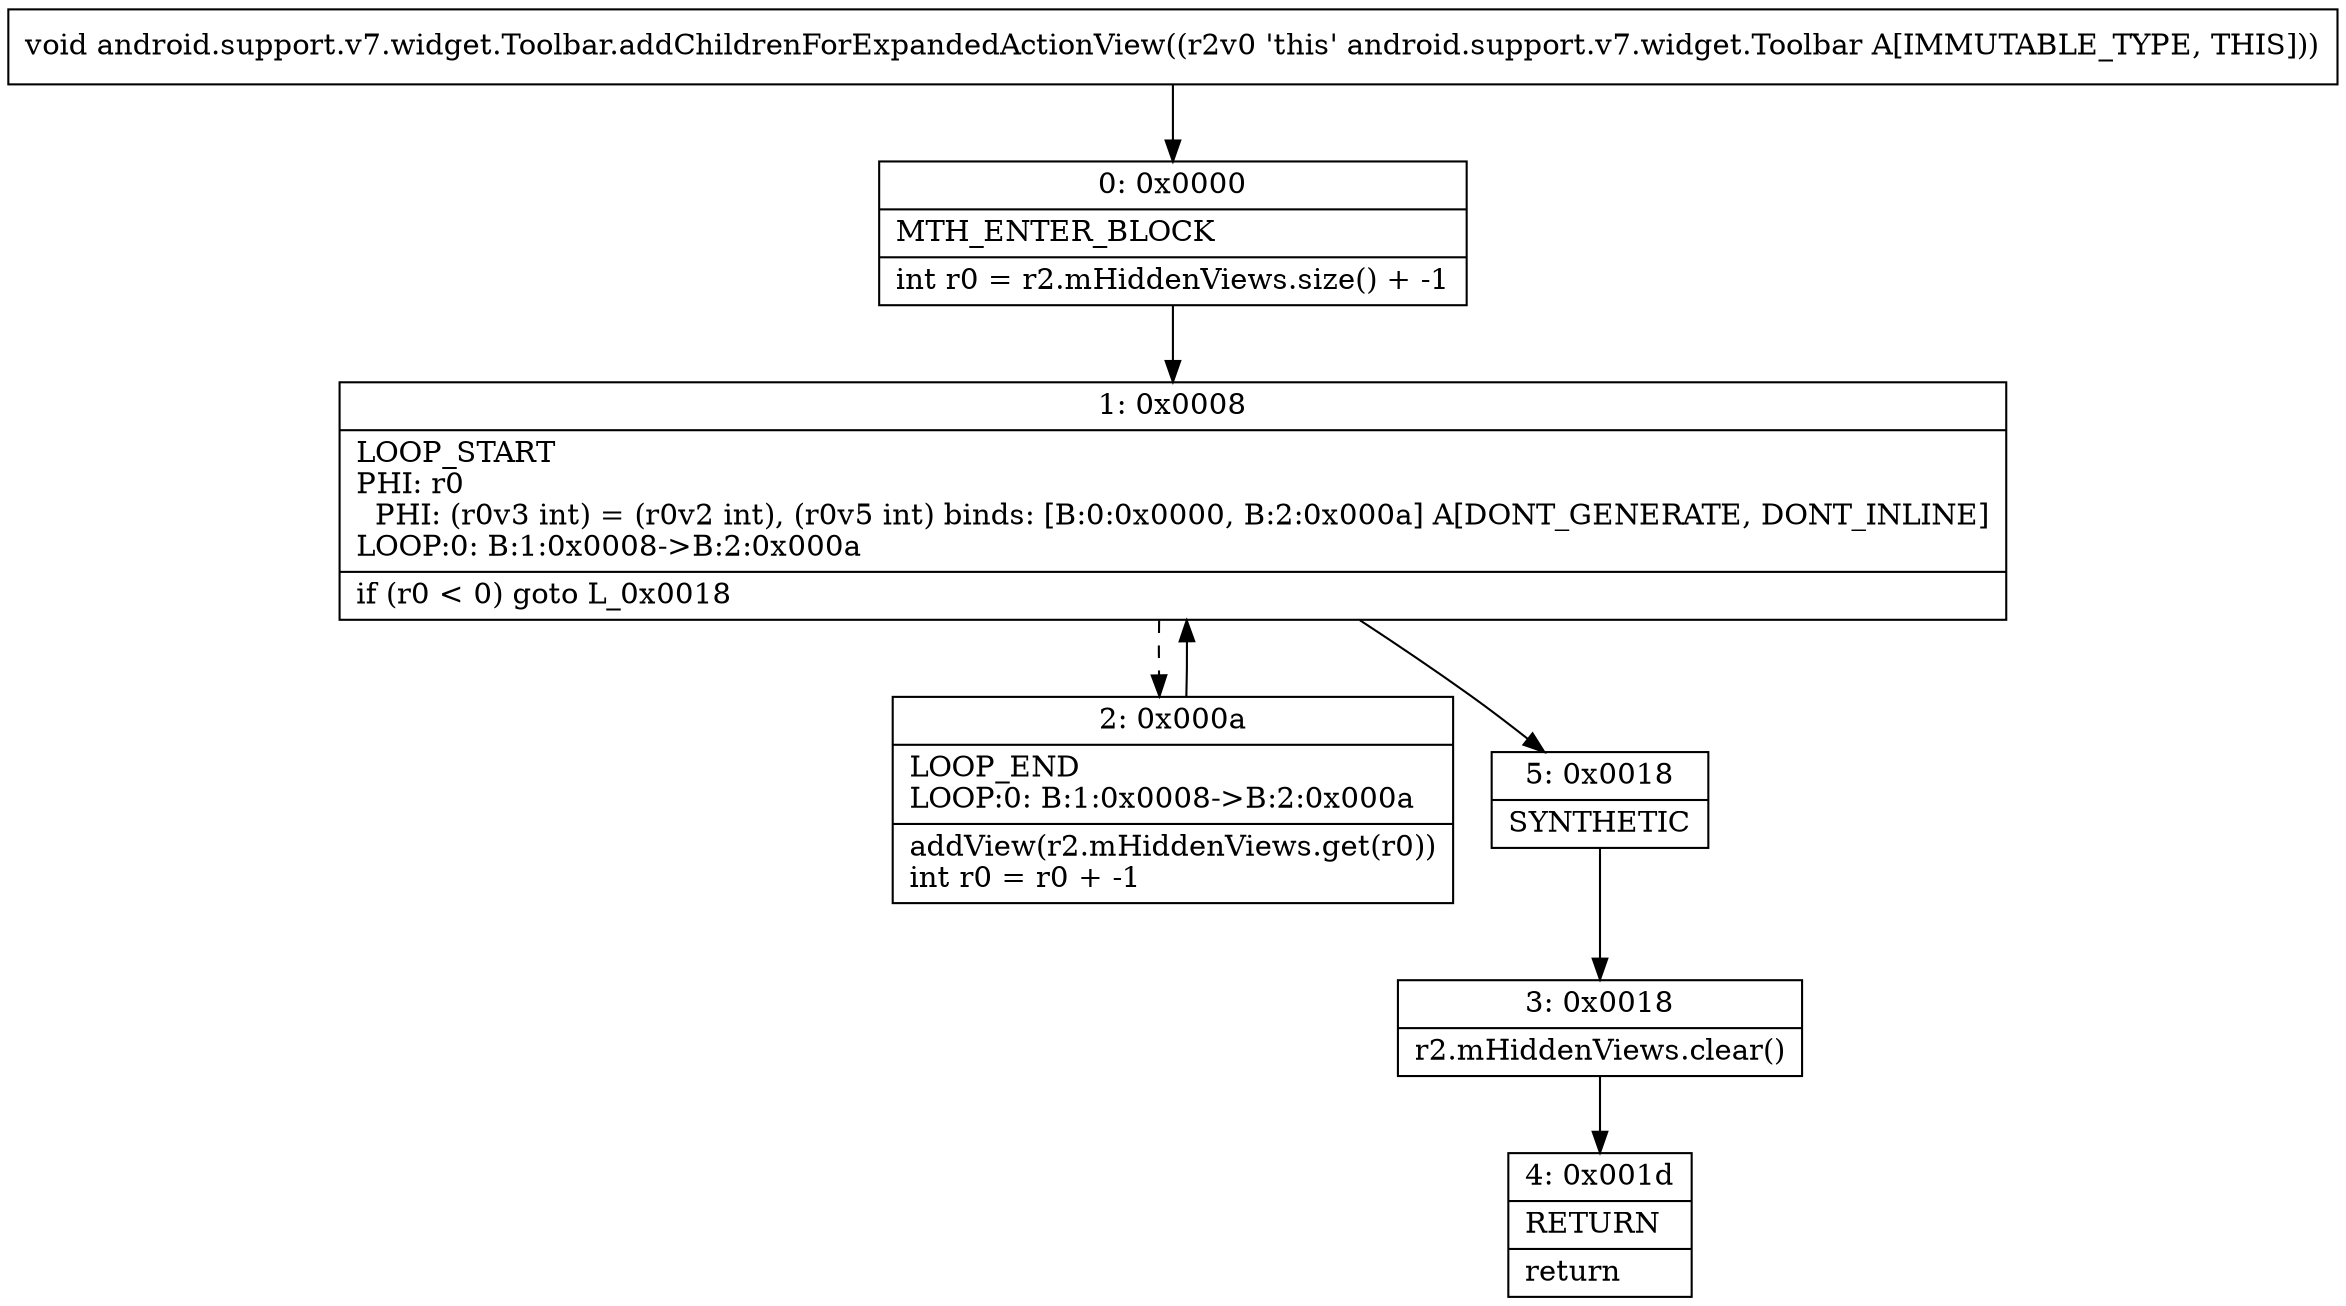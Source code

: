 digraph "CFG forandroid.support.v7.widget.Toolbar.addChildrenForExpandedActionView()V" {
Node_0 [shape=record,label="{0\:\ 0x0000|MTH_ENTER_BLOCK\l|int r0 = r2.mHiddenViews.size() + \-1\l}"];
Node_1 [shape=record,label="{1\:\ 0x0008|LOOP_START\lPHI: r0 \l  PHI: (r0v3 int) = (r0v2 int), (r0v5 int) binds: [B:0:0x0000, B:2:0x000a] A[DONT_GENERATE, DONT_INLINE]\lLOOP:0: B:1:0x0008\-\>B:2:0x000a\l|if (r0 \< 0) goto L_0x0018\l}"];
Node_2 [shape=record,label="{2\:\ 0x000a|LOOP_END\lLOOP:0: B:1:0x0008\-\>B:2:0x000a\l|addView(r2.mHiddenViews.get(r0))\lint r0 = r0 + \-1\l}"];
Node_3 [shape=record,label="{3\:\ 0x0018|r2.mHiddenViews.clear()\l}"];
Node_4 [shape=record,label="{4\:\ 0x001d|RETURN\l|return\l}"];
Node_5 [shape=record,label="{5\:\ 0x0018|SYNTHETIC\l}"];
MethodNode[shape=record,label="{void android.support.v7.widget.Toolbar.addChildrenForExpandedActionView((r2v0 'this' android.support.v7.widget.Toolbar A[IMMUTABLE_TYPE, THIS])) }"];
MethodNode -> Node_0;
Node_0 -> Node_1;
Node_1 -> Node_2[style=dashed];
Node_1 -> Node_5;
Node_2 -> Node_1;
Node_3 -> Node_4;
Node_5 -> Node_3;
}

